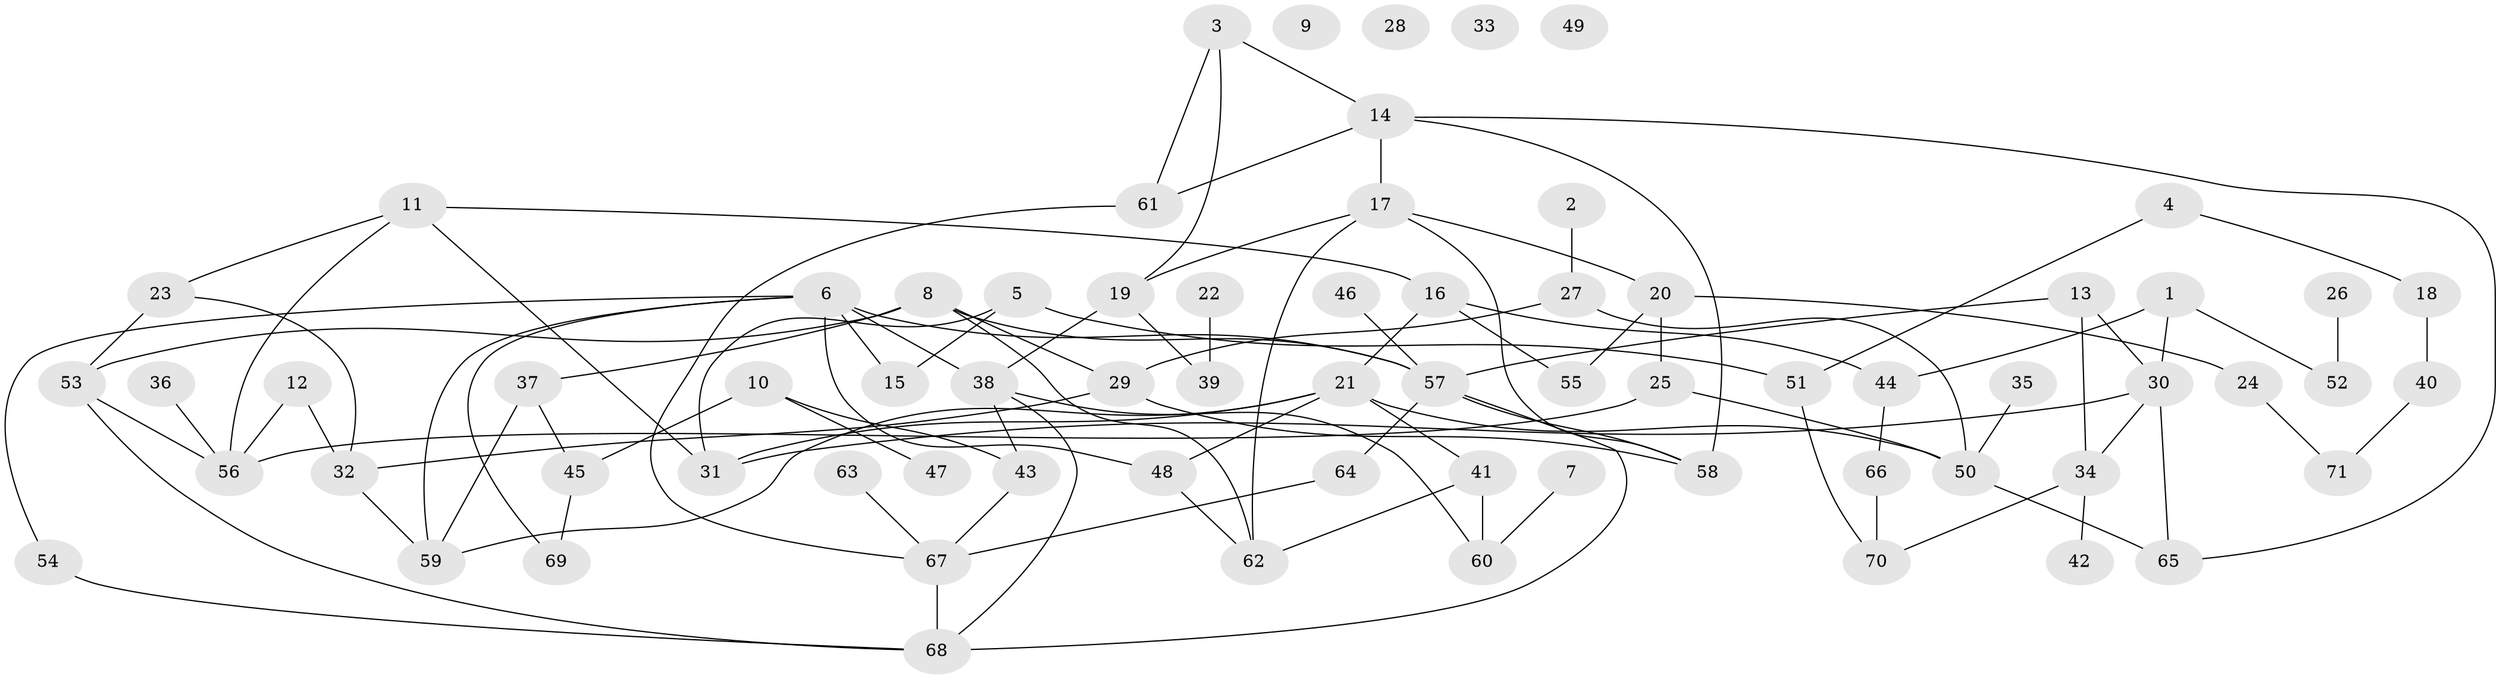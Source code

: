 // Generated by graph-tools (version 1.1) at 2025/25/03/09/25 03:25:23]
// undirected, 71 vertices, 104 edges
graph export_dot {
graph [start="1"]
  node [color=gray90,style=filled];
  1;
  2;
  3;
  4;
  5;
  6;
  7;
  8;
  9;
  10;
  11;
  12;
  13;
  14;
  15;
  16;
  17;
  18;
  19;
  20;
  21;
  22;
  23;
  24;
  25;
  26;
  27;
  28;
  29;
  30;
  31;
  32;
  33;
  34;
  35;
  36;
  37;
  38;
  39;
  40;
  41;
  42;
  43;
  44;
  45;
  46;
  47;
  48;
  49;
  50;
  51;
  52;
  53;
  54;
  55;
  56;
  57;
  58;
  59;
  60;
  61;
  62;
  63;
  64;
  65;
  66;
  67;
  68;
  69;
  70;
  71;
  1 -- 30;
  1 -- 44;
  1 -- 52;
  2 -- 27;
  3 -- 14;
  3 -- 19;
  3 -- 61;
  4 -- 18;
  4 -- 51;
  5 -- 15;
  5 -- 31;
  5 -- 51;
  6 -- 15;
  6 -- 38;
  6 -- 48;
  6 -- 54;
  6 -- 57;
  6 -- 59;
  6 -- 69;
  7 -- 60;
  8 -- 29;
  8 -- 37;
  8 -- 53;
  8 -- 57;
  8 -- 62;
  10 -- 43;
  10 -- 45;
  10 -- 47;
  11 -- 16;
  11 -- 23;
  11 -- 31;
  11 -- 56;
  12 -- 32;
  12 -- 56;
  13 -- 30;
  13 -- 34;
  13 -- 57;
  14 -- 17;
  14 -- 58;
  14 -- 61;
  14 -- 65;
  16 -- 21;
  16 -- 44;
  16 -- 55;
  17 -- 19;
  17 -- 20;
  17 -- 58;
  17 -- 62;
  18 -- 40;
  19 -- 38;
  19 -- 39;
  20 -- 24;
  20 -- 25;
  20 -- 55;
  21 -- 31;
  21 -- 41;
  21 -- 48;
  21 -- 50;
  21 -- 59;
  22 -- 39;
  23 -- 32;
  23 -- 53;
  24 -- 71;
  25 -- 50;
  25 -- 56;
  26 -- 52;
  27 -- 29;
  27 -- 50;
  29 -- 32;
  29 -- 58;
  30 -- 31;
  30 -- 34;
  30 -- 65;
  32 -- 59;
  34 -- 42;
  34 -- 70;
  35 -- 50;
  36 -- 56;
  37 -- 45;
  37 -- 59;
  38 -- 43;
  38 -- 60;
  38 -- 68;
  40 -- 71;
  41 -- 60;
  41 -- 62;
  43 -- 67;
  44 -- 66;
  45 -- 69;
  46 -- 57;
  48 -- 62;
  50 -- 65;
  51 -- 70;
  53 -- 56;
  53 -- 68;
  54 -- 68;
  57 -- 58;
  57 -- 64;
  57 -- 68;
  61 -- 67;
  63 -- 67;
  64 -- 67;
  66 -- 70;
  67 -- 68;
}
